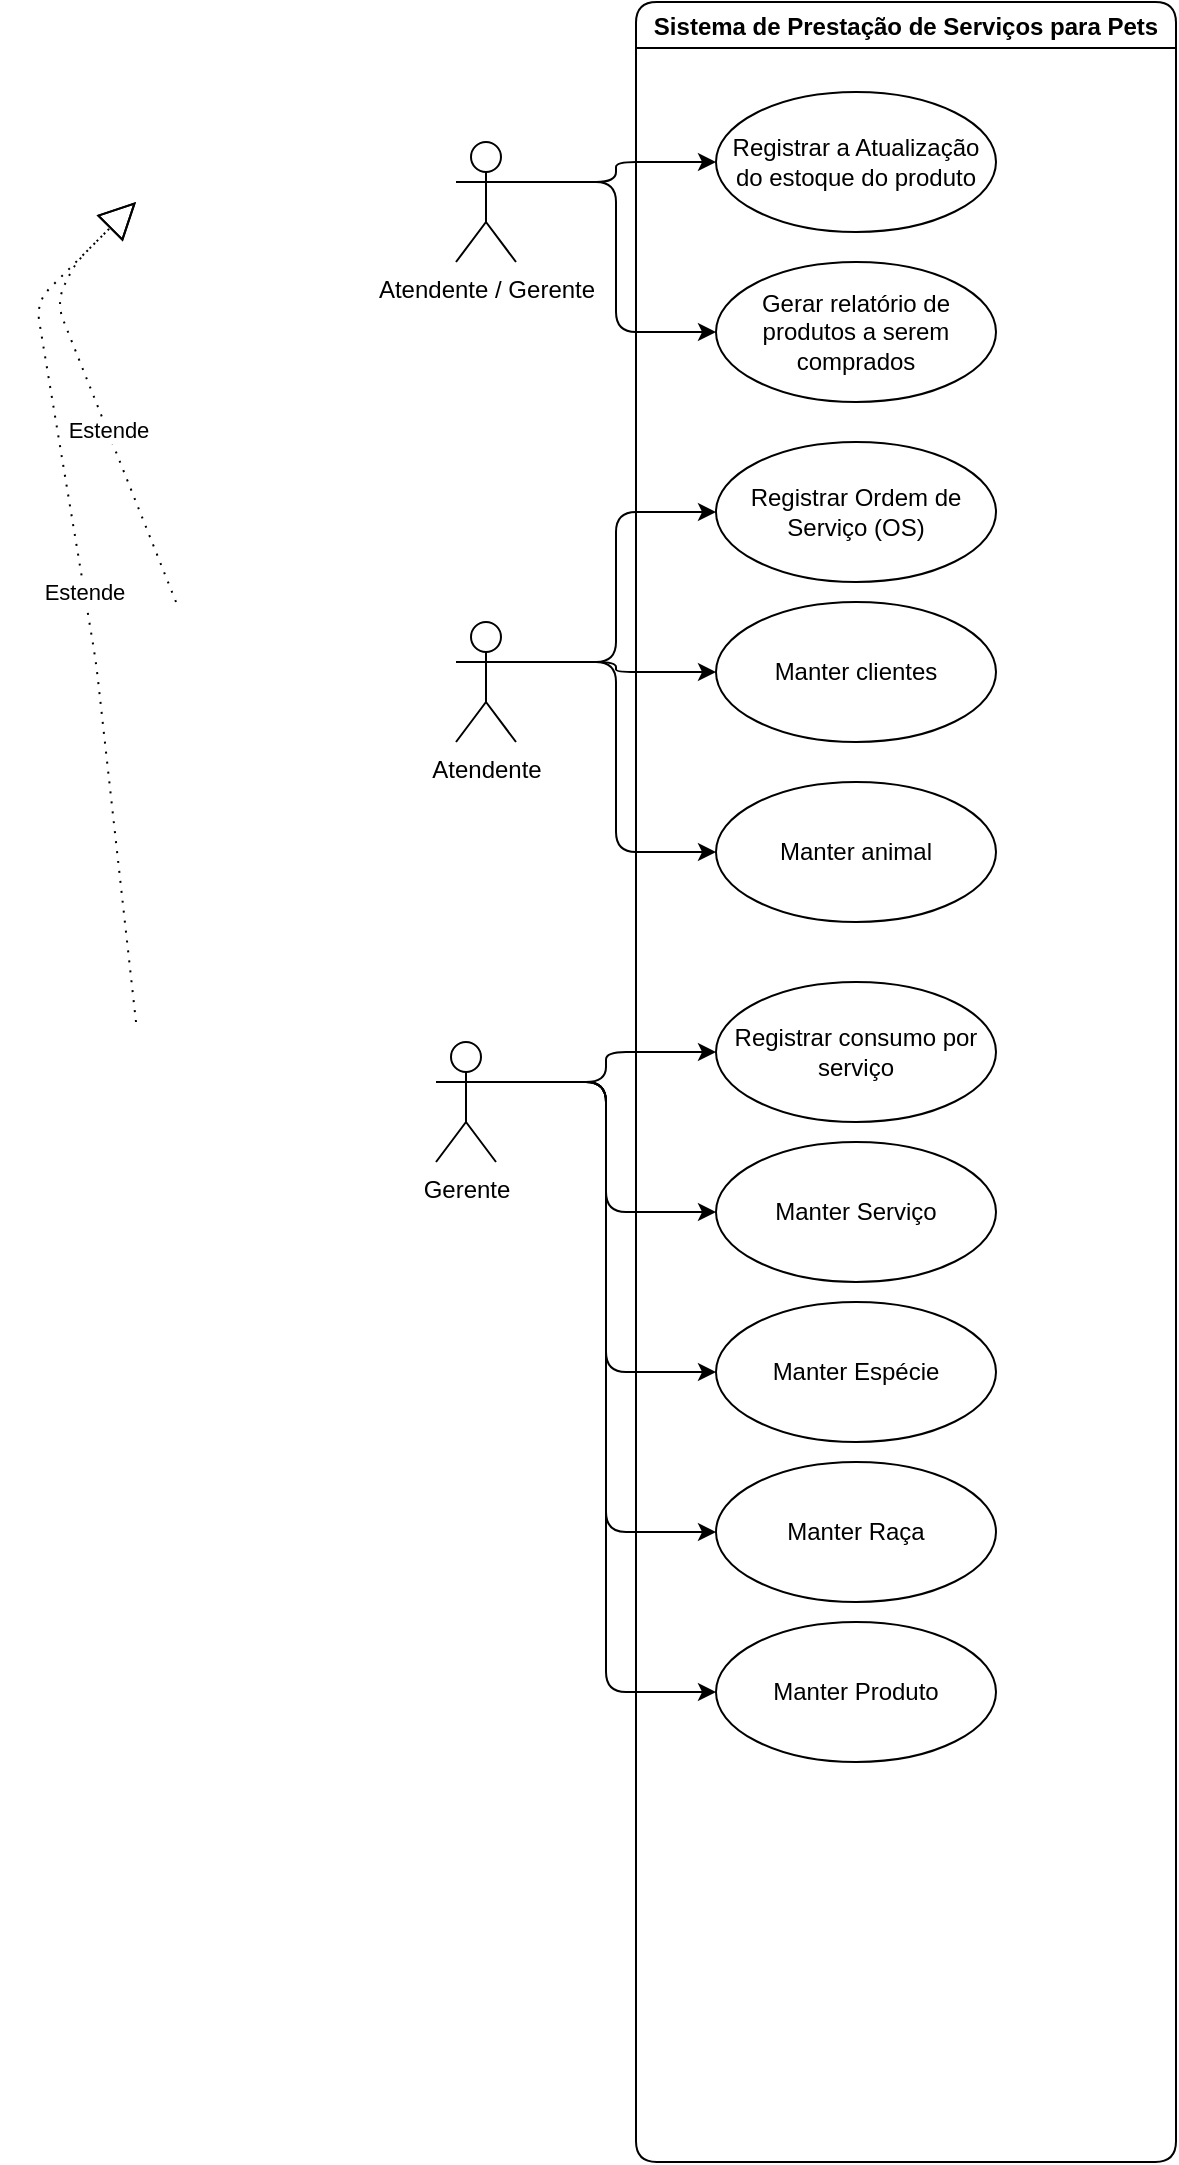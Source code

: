 <mxfile version="18.0.2" type="github">
  <diagram id="bTRfIFRihIKzvD858gBq" name="SPSP">
    <mxGraphModel dx="1158" dy="433" grid="1" gridSize="10" guides="1" tooltips="1" connect="1" arrows="1" fold="1" page="1" pageScale="1" pageWidth="827" pageHeight="1169" math="0" shadow="0">
      <root>
        <mxCell id="0" />
        <mxCell id="1" parent="0" />
        <mxCell id="z1uBE7QwBVL69BETw96W-24" style="edgeStyle=orthogonalEdgeStyle;curved=0;rounded=1;sketch=0;orthogonalLoop=1;jettySize=auto;html=1;exitX=1;exitY=0.333;exitDx=0;exitDy=0;exitPerimeter=0;entryX=0;entryY=0.5;entryDx=0;entryDy=0;" edge="1" parent="1" source="wS3j6SwrNlZnIO7xjSNi-1" target="z1uBE7QwBVL69BETw96W-2">
          <mxGeometry relative="1" as="geometry" />
        </mxCell>
        <mxCell id="z1uBE7QwBVL69BETw96W-25" style="edgeStyle=orthogonalEdgeStyle;curved=0;rounded=1;sketch=0;orthogonalLoop=1;jettySize=auto;html=1;exitX=1;exitY=0.333;exitDx=0;exitDy=0;exitPerimeter=0;entryX=0;entryY=0.5;entryDx=0;entryDy=0;" edge="1" parent="1" source="wS3j6SwrNlZnIO7xjSNi-1" target="wS3j6SwrNlZnIO7xjSNi-28">
          <mxGeometry relative="1" as="geometry" />
        </mxCell>
        <mxCell id="z1uBE7QwBVL69BETw96W-26" style="edgeStyle=orthogonalEdgeStyle;curved=0;rounded=1;sketch=0;orthogonalLoop=1;jettySize=auto;html=1;exitX=1;exitY=0.333;exitDx=0;exitDy=0;exitPerimeter=0;entryX=0;entryY=0.5;entryDx=0;entryDy=0;" edge="1" parent="1" source="wS3j6SwrNlZnIO7xjSNi-1" target="wS3j6SwrNlZnIO7xjSNi-27">
          <mxGeometry relative="1" as="geometry" />
        </mxCell>
        <mxCell id="wS3j6SwrNlZnIO7xjSNi-1" value="Atendente" style="shape=umlActor;verticalLabelPosition=bottom;verticalAlign=top;html=1;outlineConnect=0;rounded=1;" parent="1" vertex="1">
          <mxGeometry x="230" y="340" width="30" height="60" as="geometry" />
        </mxCell>
        <mxCell id="wS3j6SwrNlZnIO7xjSNi-2" value="Sistema de Prestação de Serviços para Pets" style="swimlane;rounded=1;" parent="1" vertex="1">
          <mxGeometry x="320" y="30" width="270" height="1080" as="geometry" />
        </mxCell>
        <mxCell id="wS3j6SwrNlZnIO7xjSNi-26" value="Registrar a Atualização do estoque do produto" style="ellipse;whiteSpace=wrap;html=1;rounded=1;" parent="wS3j6SwrNlZnIO7xjSNi-2" vertex="1">
          <mxGeometry x="40" y="45" width="140" height="70" as="geometry" />
        </mxCell>
        <mxCell id="wS3j6SwrNlZnIO7xjSNi-28" value="Manter clientes" style="ellipse;whiteSpace=wrap;html=1;rounded=1;" parent="wS3j6SwrNlZnIO7xjSNi-2" vertex="1">
          <mxGeometry x="40" y="300" width="140" height="70" as="geometry" />
        </mxCell>
        <mxCell id="wS3j6SwrNlZnIO7xjSNi-27" value="Manter animal" style="ellipse;whiteSpace=wrap;html=1;rounded=1;" parent="wS3j6SwrNlZnIO7xjSNi-2" vertex="1">
          <mxGeometry x="40" y="390" width="140" height="70" as="geometry" />
        </mxCell>
        <mxCell id="wS3j6SwrNlZnIO7xjSNi-32" value="Registrar consumo por serviço" style="ellipse;whiteSpace=wrap;html=1;rounded=1;" parent="wS3j6SwrNlZnIO7xjSNi-2" vertex="1">
          <mxGeometry x="40" y="490" width="140" height="70" as="geometry" />
        </mxCell>
        <mxCell id="z1uBE7QwBVL69BETw96W-2" value="Registrar Ordem de Serviço (OS)" style="ellipse;whiteSpace=wrap;html=1;rounded=1;shadow=0;" vertex="1" parent="wS3j6SwrNlZnIO7xjSNi-2">
          <mxGeometry x="40" y="220" width="140" height="70" as="geometry" />
        </mxCell>
        <mxCell id="z1uBE7QwBVL69BETw96W-8" value="Gerar relatório de produtos a serem comprados" style="ellipse;whiteSpace=wrap;html=1;rounded=1;shadow=0;" vertex="1" parent="wS3j6SwrNlZnIO7xjSNi-2">
          <mxGeometry x="40" y="130" width="140" height="70" as="geometry" />
        </mxCell>
        <mxCell id="z1uBE7QwBVL69BETw96W-15" value="Manter Serviço" style="ellipse;whiteSpace=wrap;html=1;rounded=1;shadow=0;" vertex="1" parent="wS3j6SwrNlZnIO7xjSNi-2">
          <mxGeometry x="40" y="570" width="140" height="70" as="geometry" />
        </mxCell>
        <mxCell id="z1uBE7QwBVL69BETw96W-17" value="Manter Espécie" style="ellipse;whiteSpace=wrap;html=1;rounded=1;shadow=0;" vertex="1" parent="wS3j6SwrNlZnIO7xjSNi-2">
          <mxGeometry x="40" y="650" width="140" height="70" as="geometry" />
        </mxCell>
        <mxCell id="z1uBE7QwBVL69BETw96W-20" value="Manter Raça" style="ellipse;whiteSpace=wrap;html=1;rounded=0;sketch=0;" vertex="1" parent="wS3j6SwrNlZnIO7xjSNi-2">
          <mxGeometry x="40" y="730" width="140" height="70" as="geometry" />
        </mxCell>
        <mxCell id="z1uBE7QwBVL69BETw96W-22" value="Manter Produto" style="ellipse;whiteSpace=wrap;html=1;rounded=0;sketch=0;" vertex="1" parent="wS3j6SwrNlZnIO7xjSNi-2">
          <mxGeometry x="40" y="810" width="140" height="70" as="geometry" />
        </mxCell>
        <mxCell id="z1uBE7QwBVL69BETw96W-27" style="edgeStyle=orthogonalEdgeStyle;curved=0;rounded=1;sketch=0;orthogonalLoop=1;jettySize=auto;html=1;exitX=1;exitY=0.333;exitDx=0;exitDy=0;exitPerimeter=0;entryX=0;entryY=0.5;entryDx=0;entryDy=0;" edge="1" parent="1" source="wS3j6SwrNlZnIO7xjSNi-18" target="wS3j6SwrNlZnIO7xjSNi-26">
          <mxGeometry relative="1" as="geometry" />
        </mxCell>
        <mxCell id="z1uBE7QwBVL69BETw96W-28" style="edgeStyle=orthogonalEdgeStyle;curved=0;rounded=1;sketch=0;orthogonalLoop=1;jettySize=auto;html=1;exitX=1;exitY=0.333;exitDx=0;exitDy=0;exitPerimeter=0;entryX=0;entryY=0.5;entryDx=0;entryDy=0;" edge="1" parent="1" source="wS3j6SwrNlZnIO7xjSNi-18" target="z1uBE7QwBVL69BETw96W-8">
          <mxGeometry relative="1" as="geometry" />
        </mxCell>
        <mxCell id="wS3j6SwrNlZnIO7xjSNi-18" value="Atendente / Gerente" style="shape=umlActor;verticalLabelPosition=bottom;verticalAlign=top;html=1;outlineConnect=0;rounded=1;" parent="1" vertex="1">
          <mxGeometry x="230" y="100" width="30" height="60" as="geometry" />
        </mxCell>
        <mxCell id="wS3j6SwrNlZnIO7xjSNi-25" value="Estende" style="endArrow=block;endSize=16;endFill=0;html=1;rounded=1;dashed=1;dashPattern=1 4;" parent="1" edge="1">
          <mxGeometry x="-0.183" width="160" relative="1" as="geometry">
            <mxPoint x="90" y="330" as="sourcePoint" />
            <mxPoint x="70" y="130" as="targetPoint" />
            <Array as="points">
              <mxPoint x="30" y="180" />
              <mxPoint x="40" y="160" />
            </Array>
            <mxPoint as="offset" />
          </mxGeometry>
        </mxCell>
        <mxCell id="z1uBE7QwBVL69BETw96W-11" style="edgeStyle=orthogonalEdgeStyle;rounded=1;orthogonalLoop=1;jettySize=auto;html=1;entryX=0;entryY=0.5;entryDx=0;entryDy=0;exitX=1;exitY=0.333;exitDx=0;exitDy=0;exitPerimeter=0;" edge="1" parent="1" source="wS3j6SwrNlZnIO7xjSNi-40" target="wS3j6SwrNlZnIO7xjSNi-32">
          <mxGeometry relative="1" as="geometry">
            <mxPoint x="260" y="530" as="sourcePoint" />
          </mxGeometry>
        </mxCell>
        <mxCell id="z1uBE7QwBVL69BETw96W-16" style="edgeStyle=orthogonalEdgeStyle;rounded=1;orthogonalLoop=1;jettySize=auto;html=1;entryX=0;entryY=0.5;entryDx=0;entryDy=0;exitX=1;exitY=0.333;exitDx=0;exitDy=0;exitPerimeter=0;" edge="1" parent="1" source="wS3j6SwrNlZnIO7xjSNi-40" target="z1uBE7QwBVL69BETw96W-15">
          <mxGeometry relative="1" as="geometry">
            <mxPoint x="260" y="520" as="sourcePoint" />
          </mxGeometry>
        </mxCell>
        <mxCell id="z1uBE7QwBVL69BETw96W-18" style="edgeStyle=orthogonalEdgeStyle;rounded=1;orthogonalLoop=1;jettySize=auto;html=1;entryX=0;entryY=0.5;entryDx=0;entryDy=0;exitX=1;exitY=0.333;exitDx=0;exitDy=0;exitPerimeter=0;" edge="1" parent="1" source="wS3j6SwrNlZnIO7xjSNi-40" target="z1uBE7QwBVL69BETw96W-17">
          <mxGeometry relative="1" as="geometry">
            <mxPoint x="260" y="580" as="sourcePoint" />
          </mxGeometry>
        </mxCell>
        <mxCell id="z1uBE7QwBVL69BETw96W-21" style="edgeStyle=orthogonalEdgeStyle;curved=0;rounded=1;sketch=0;orthogonalLoop=1;jettySize=auto;html=1;entryX=0;entryY=0.5;entryDx=0;entryDy=0;exitX=1;exitY=0.333;exitDx=0;exitDy=0;exitPerimeter=0;" edge="1" parent="1" source="wS3j6SwrNlZnIO7xjSNi-40" target="z1uBE7QwBVL69BETw96W-20">
          <mxGeometry relative="1" as="geometry">
            <mxPoint x="270" y="590" as="sourcePoint" />
          </mxGeometry>
        </mxCell>
        <mxCell id="z1uBE7QwBVL69BETw96W-23" style="edgeStyle=orthogonalEdgeStyle;curved=0;rounded=1;sketch=0;orthogonalLoop=1;jettySize=auto;html=1;entryX=0;entryY=0.5;entryDx=0;entryDy=0;exitX=1;exitY=0.333;exitDx=0;exitDy=0;exitPerimeter=0;" edge="1" parent="1" source="wS3j6SwrNlZnIO7xjSNi-40" target="z1uBE7QwBVL69BETw96W-22">
          <mxGeometry relative="1" as="geometry">
            <mxPoint x="270" y="540" as="sourcePoint" />
          </mxGeometry>
        </mxCell>
        <mxCell id="wS3j6SwrNlZnIO7xjSNi-40" value="Gerente" style="shape=umlActor;verticalLabelPosition=bottom;verticalAlign=top;html=1;rounded=1;shadow=0;" parent="1" vertex="1">
          <mxGeometry x="220" y="550" width="30" height="60" as="geometry" />
        </mxCell>
        <mxCell id="z1uBE7QwBVL69BETw96W-19" value="Estende" style="endArrow=block;endSize=16;endFill=0;html=1;rounded=1;sketch=0;curved=0;dashed=1;dashPattern=1 4;" edge="1" parent="1">
          <mxGeometry width="160" relative="1" as="geometry">
            <mxPoint x="70" y="540" as="sourcePoint" />
            <mxPoint x="70" y="130" as="targetPoint" />
            <Array as="points">
              <mxPoint x="50" y="360" />
              <mxPoint x="20" y="180" />
            </Array>
          </mxGeometry>
        </mxCell>
      </root>
    </mxGraphModel>
  </diagram>
</mxfile>
